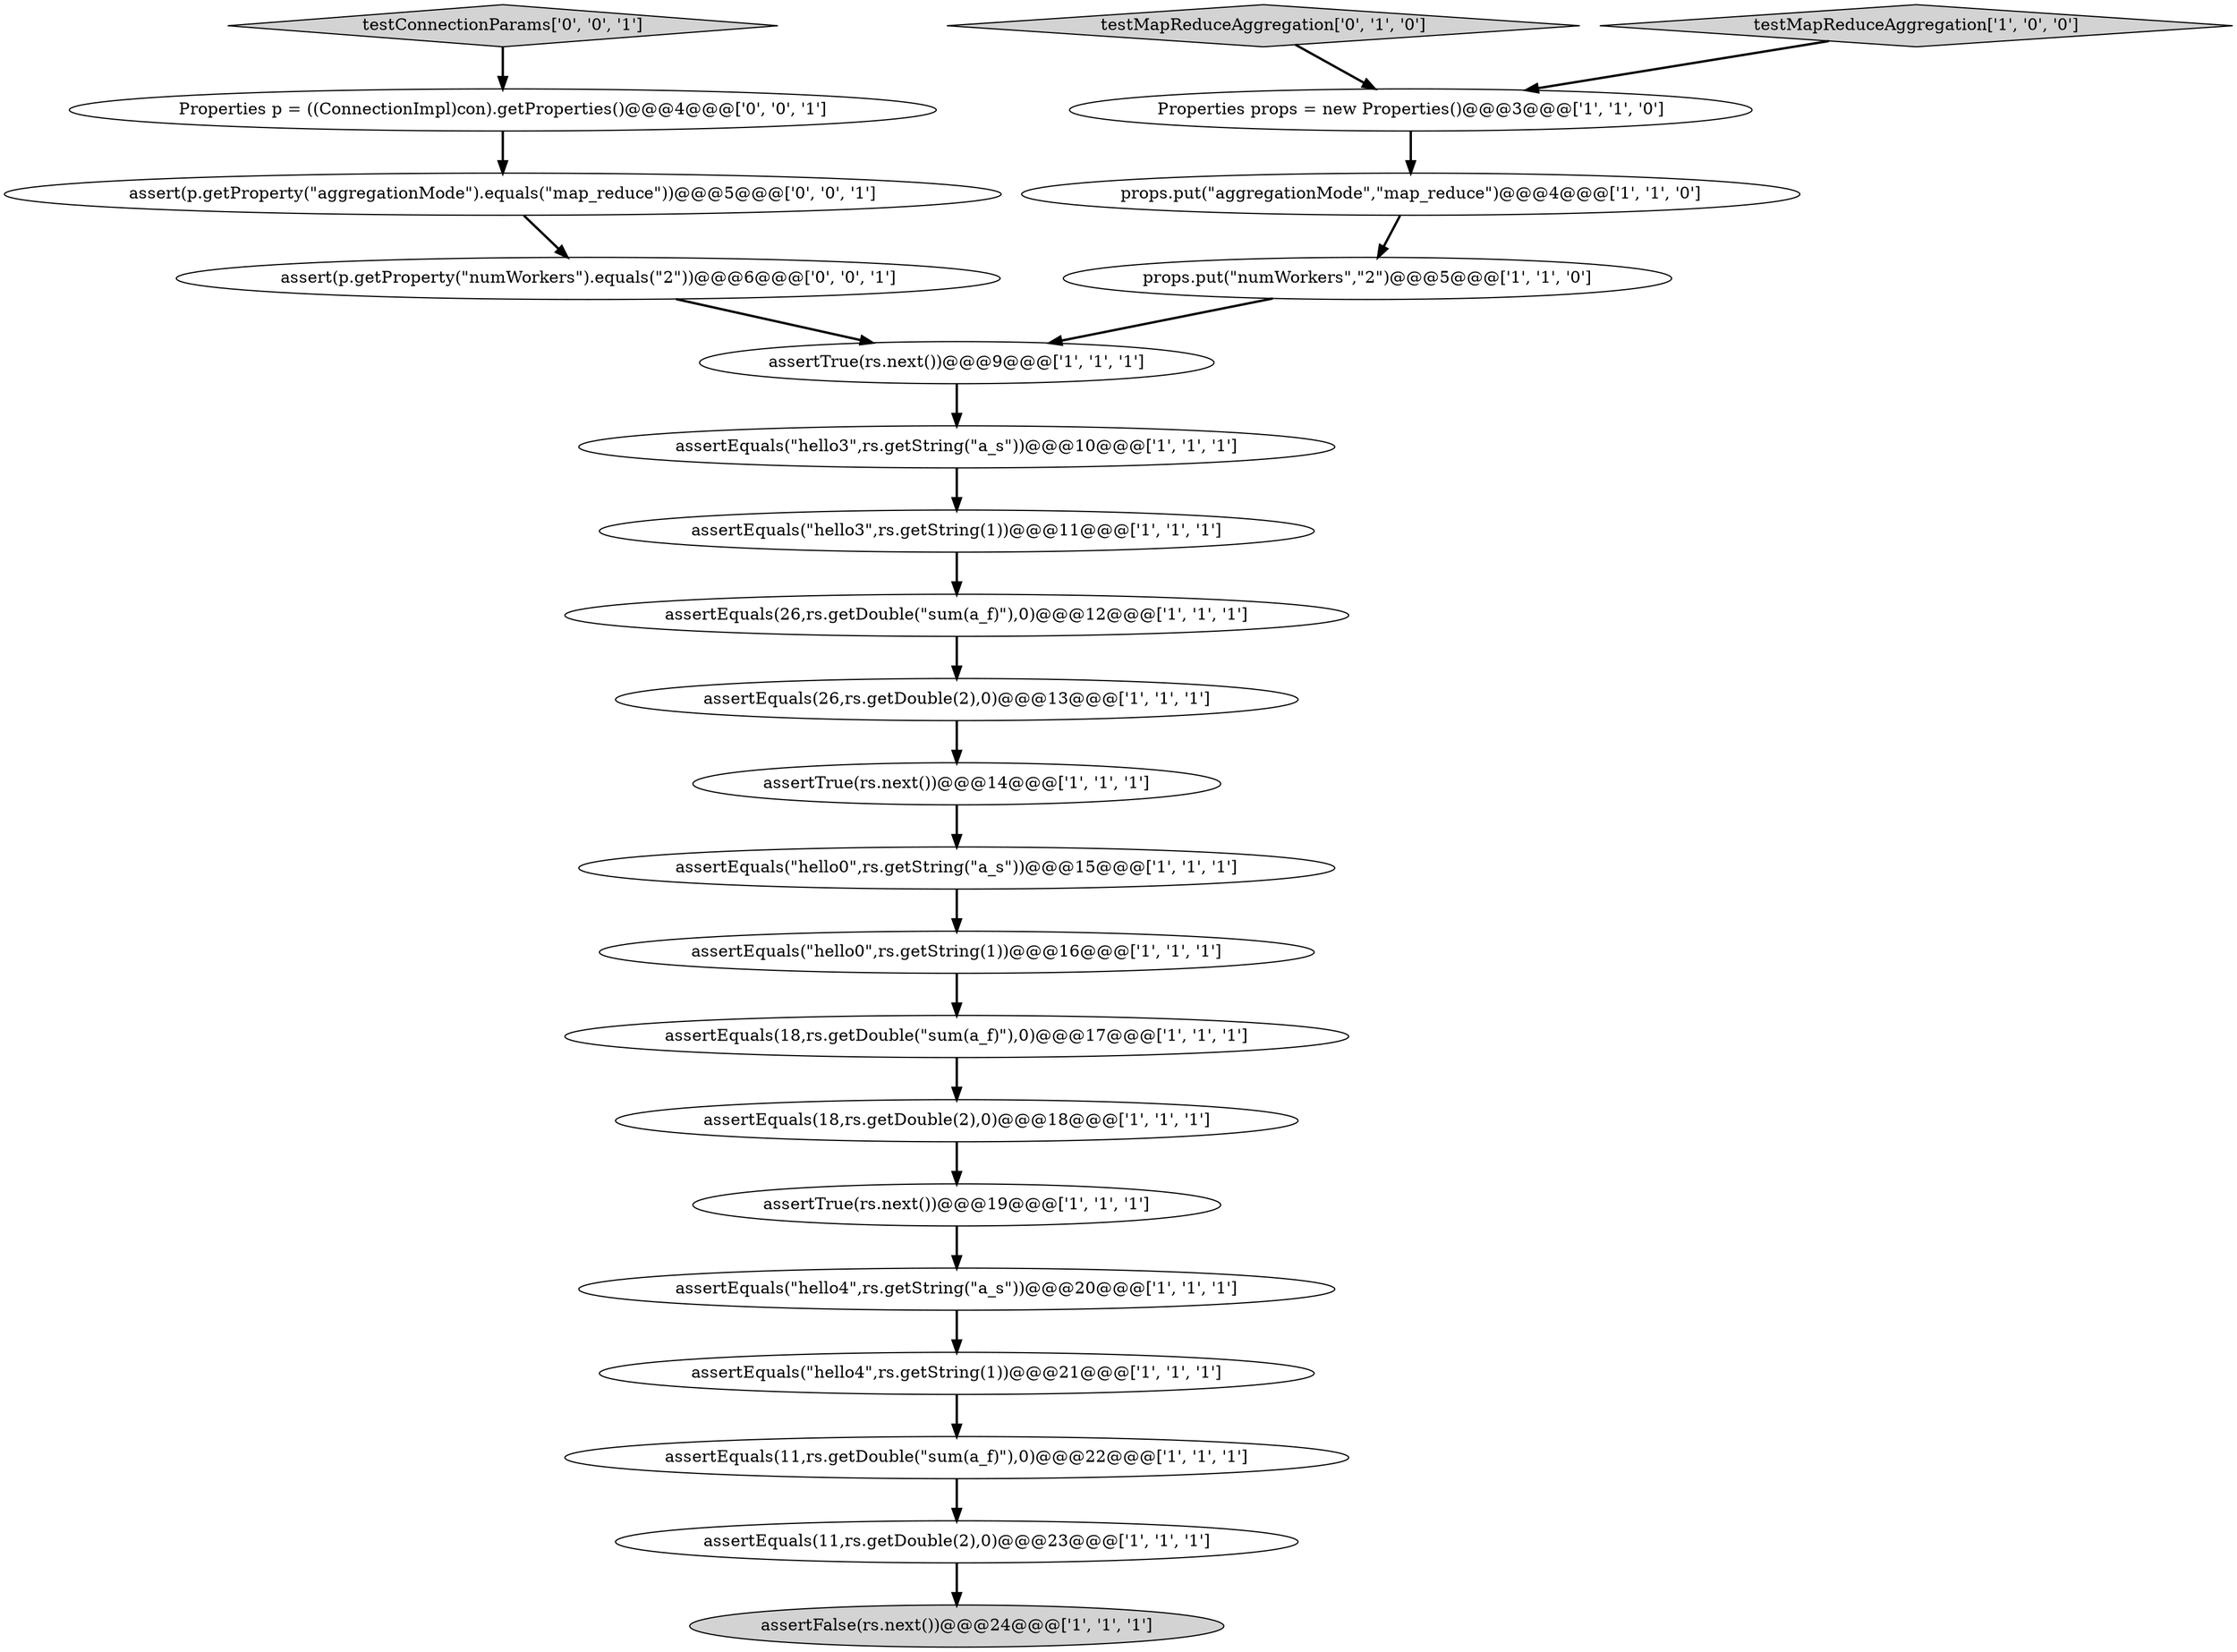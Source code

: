 digraph {
0 [style = filled, label = "props.put(\"aggregationMode\",\"map_reduce\")@@@4@@@['1', '1', '0']", fillcolor = white, shape = ellipse image = "AAA0AAABBB1BBB"];
9 [style = filled, label = "props.put(\"numWorkers\",\"2\")@@@5@@@['1', '1', '0']", fillcolor = white, shape = ellipse image = "AAA0AAABBB1BBB"];
12 [style = filled, label = "assertTrue(rs.next())@@@9@@@['1', '1', '1']", fillcolor = white, shape = ellipse image = "AAA0AAABBB1BBB"];
24 [style = filled, label = "assert(p.getProperty(\"numWorkers\").equals(\"2\"))@@@6@@@['0', '0', '1']", fillcolor = white, shape = ellipse image = "AAA0AAABBB3BBB"];
2 [style = filled, label = "assertTrue(rs.next())@@@19@@@['1', '1', '1']", fillcolor = white, shape = ellipse image = "AAA0AAABBB1BBB"];
17 [style = filled, label = "assertEquals(18,rs.getDouble(\"sum(a_f)\"),0)@@@17@@@['1', '1', '1']", fillcolor = white, shape = ellipse image = "AAA0AAABBB1BBB"];
16 [style = filled, label = "assertEquals(\"hello0\",rs.getString(1))@@@16@@@['1', '1', '1']", fillcolor = white, shape = ellipse image = "AAA0AAABBB1BBB"];
20 [style = filled, label = "testMapReduceAggregation['0', '1', '0']", fillcolor = lightgray, shape = diamond image = "AAA0AAABBB2BBB"];
6 [style = filled, label = "assertEquals(\"hello3\",rs.getString(\"a_s\"))@@@10@@@['1', '1', '1']", fillcolor = white, shape = ellipse image = "AAA0AAABBB1BBB"];
7 [style = filled, label = "assertEquals(26,rs.getDouble(\"sum(a_f)\"),0)@@@12@@@['1', '1', '1']", fillcolor = white, shape = ellipse image = "AAA0AAABBB1BBB"];
22 [style = filled, label = "assert(p.getProperty(\"aggregationMode\").equals(\"map_reduce\"))@@@5@@@['0', '0', '1']", fillcolor = white, shape = ellipse image = "AAA0AAABBB3BBB"];
3 [style = filled, label = "assertEquals(\"hello0\",rs.getString(\"a_s\"))@@@15@@@['1', '1', '1']", fillcolor = white, shape = ellipse image = "AAA0AAABBB1BBB"];
10 [style = filled, label = "assertEquals(11,rs.getDouble(2),0)@@@23@@@['1', '1', '1']", fillcolor = white, shape = ellipse image = "AAA0AAABBB1BBB"];
19 [style = filled, label = "assertEquals(\"hello4\",rs.getString(\"a_s\"))@@@20@@@['1', '1', '1']", fillcolor = white, shape = ellipse image = "AAA0AAABBB1BBB"];
14 [style = filled, label = "testMapReduceAggregation['1', '0', '0']", fillcolor = lightgray, shape = diamond image = "AAA0AAABBB1BBB"];
15 [style = filled, label = "assertEquals(11,rs.getDouble(\"sum(a_f)\"),0)@@@22@@@['1', '1', '1']", fillcolor = white, shape = ellipse image = "AAA0AAABBB1BBB"];
18 [style = filled, label = "assertEquals(26,rs.getDouble(2),0)@@@13@@@['1', '1', '1']", fillcolor = white, shape = ellipse image = "AAA0AAABBB1BBB"];
1 [style = filled, label = "assertTrue(rs.next())@@@14@@@['1', '1', '1']", fillcolor = white, shape = ellipse image = "AAA0AAABBB1BBB"];
23 [style = filled, label = "Properties p = ((ConnectionImpl)con).getProperties()@@@4@@@['0', '0', '1']", fillcolor = white, shape = ellipse image = "AAA0AAABBB3BBB"];
11 [style = filled, label = "Properties props = new Properties()@@@3@@@['1', '1', '0']", fillcolor = white, shape = ellipse image = "AAA0AAABBB1BBB"];
4 [style = filled, label = "assertEquals(18,rs.getDouble(2),0)@@@18@@@['1', '1', '1']", fillcolor = white, shape = ellipse image = "AAA0AAABBB1BBB"];
8 [style = filled, label = "assertEquals(\"hello3\",rs.getString(1))@@@11@@@['1', '1', '1']", fillcolor = white, shape = ellipse image = "AAA0AAABBB1BBB"];
21 [style = filled, label = "testConnectionParams['0', '0', '1']", fillcolor = lightgray, shape = diamond image = "AAA0AAABBB3BBB"];
13 [style = filled, label = "assertEquals(\"hello4\",rs.getString(1))@@@21@@@['1', '1', '1']", fillcolor = white, shape = ellipse image = "AAA0AAABBB1BBB"];
5 [style = filled, label = "assertFalse(rs.next())@@@24@@@['1', '1', '1']", fillcolor = lightgray, shape = ellipse image = "AAA0AAABBB1BBB"];
24->12 [style = bold, label=""];
0->9 [style = bold, label=""];
15->10 [style = bold, label=""];
2->19 [style = bold, label=""];
1->3 [style = bold, label=""];
4->2 [style = bold, label=""];
16->17 [style = bold, label=""];
3->16 [style = bold, label=""];
12->6 [style = bold, label=""];
8->7 [style = bold, label=""];
11->0 [style = bold, label=""];
23->22 [style = bold, label=""];
10->5 [style = bold, label=""];
19->13 [style = bold, label=""];
18->1 [style = bold, label=""];
6->8 [style = bold, label=""];
7->18 [style = bold, label=""];
9->12 [style = bold, label=""];
13->15 [style = bold, label=""];
22->24 [style = bold, label=""];
14->11 [style = bold, label=""];
17->4 [style = bold, label=""];
20->11 [style = bold, label=""];
21->23 [style = bold, label=""];
}
